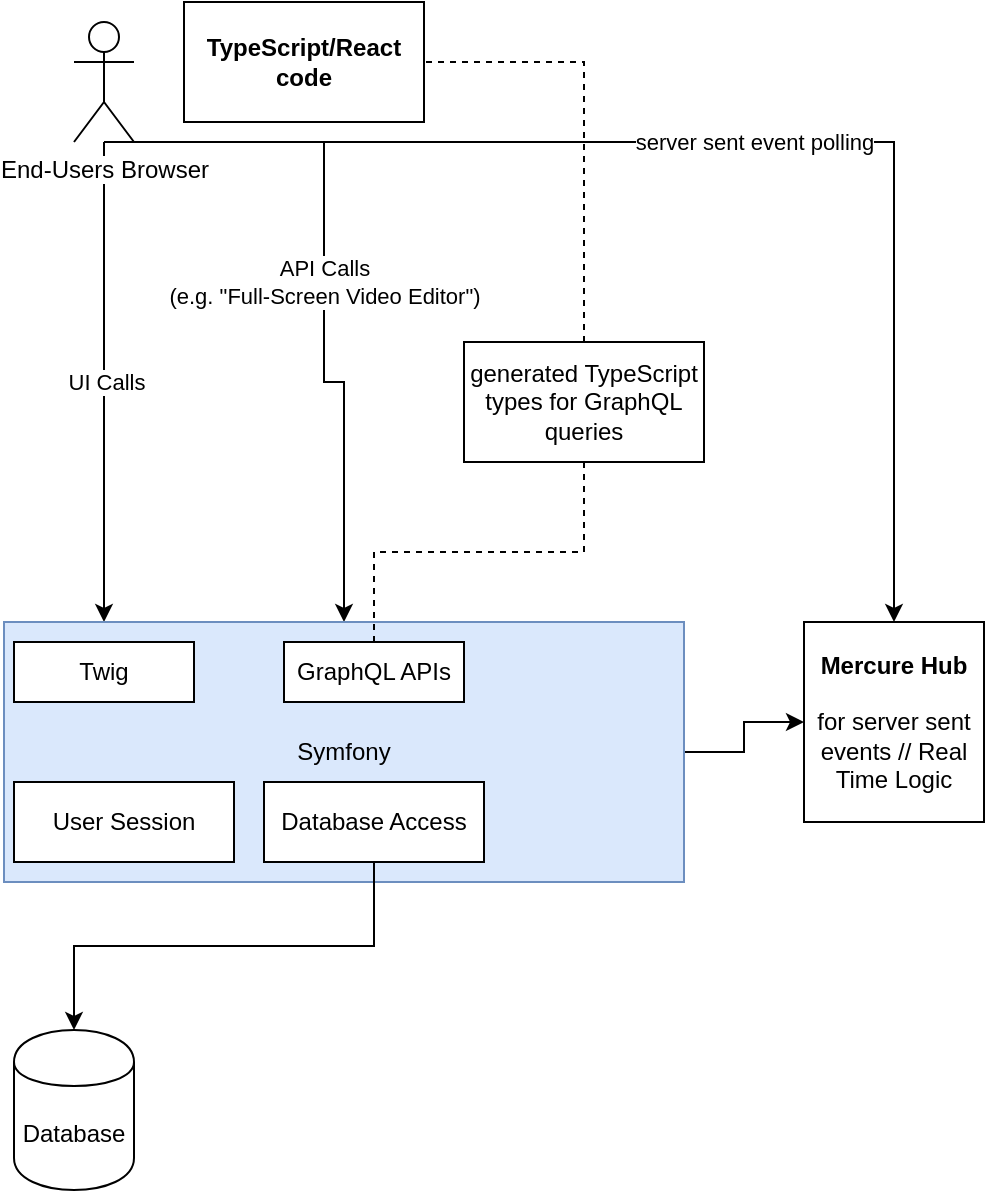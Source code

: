 <mxfile version="12.4.2" type="device" pages="1"><diagram id="bQyqVYaL0LM3ZbGs_QIp" name="Page-1"><mxGraphModel dx="1092" dy="989" grid="1" gridSize="10" guides="1" tooltips="1" connect="1" arrows="1" fold="1" page="1" pageScale="1" pageWidth="827" pageHeight="1169" math="0" shadow="0"><root><mxCell id="0"/><mxCell id="1" parent="0"/><mxCell id="HeSTdujk8OFzVHY8ihBS-5" value="UI Calls" style="edgeStyle=orthogonalEdgeStyle;rounded=0;orthogonalLoop=1;jettySize=auto;html=1;" parent="1" source="HeSTdujk8OFzVHY8ihBS-3" edge="1"><mxGeometry relative="1" as="geometry"><mxPoint x="300" y="340" as="targetPoint"/></mxGeometry></mxCell><mxCell id="HeSTdujk8OFzVHY8ihBS-7" value="API Calls&lt;br&gt;(e.g. &quot;Full-Screen Video Editor&quot;)" style="edgeStyle=orthogonalEdgeStyle;rounded=0;orthogonalLoop=1;jettySize=auto;html=1;" parent="1" target="HeSTdujk8OFzVHY8ihBS-6" edge="1"><mxGeometry relative="1" as="geometry"><mxPoint x="300" y="100" as="sourcePoint"/><Array as="points"><mxPoint x="410" y="100"/><mxPoint x="410" y="220"/><mxPoint x="420" y="220"/></Array></mxGeometry></mxCell><mxCell id="OM-QM2hfl7M9hEAY6cuP-9" value="server sent event polling" style="edgeStyle=orthogonalEdgeStyle;rounded=0;orthogonalLoop=1;jettySize=auto;html=1;exitX=1;exitY=1;exitDx=0;exitDy=0;exitPerimeter=0;" edge="1" parent="1" source="HeSTdujk8OFzVHY8ihBS-3" target="OM-QM2hfl7M9hEAY6cuP-7"><mxGeometry relative="1" as="geometry"><Array as="points"><mxPoint x="695" y="100"/></Array></mxGeometry></mxCell><mxCell id="HeSTdujk8OFzVHY8ihBS-3" value="End-Users Browser" style="shape=umlActor;verticalLabelPosition=bottom;labelBackgroundColor=#ffffff;verticalAlign=top;html=1;outlineConnect=0;" parent="1" vertex="1"><mxGeometry x="285" y="40" width="30" height="60" as="geometry"/></mxCell><mxCell id="OM-QM2hfl7M9hEAY6cuP-8" style="edgeStyle=orthogonalEdgeStyle;rounded=0;orthogonalLoop=1;jettySize=auto;html=1;" edge="1" parent="1" source="HeSTdujk8OFzVHY8ihBS-6" target="OM-QM2hfl7M9hEAY6cuP-7"><mxGeometry relative="1" as="geometry"/></mxCell><mxCell id="HeSTdujk8OFzVHY8ihBS-6" value="Symfony" style="rounded=0;whiteSpace=wrap;html=1;fillColor=#dae8fc;strokeColor=#6c8ebf;" parent="1" vertex="1"><mxGeometry x="250" y="340" width="340" height="130" as="geometry"/></mxCell><mxCell id="HeSTdujk8OFzVHY8ihBS-8" value="Database" style="shape=cylinder;whiteSpace=wrap;html=1;boundedLbl=1;backgroundOutline=1;" parent="1" vertex="1"><mxGeometry x="255" y="544" width="60" height="80" as="geometry"/></mxCell><mxCell id="HeSTdujk8OFzVHY8ihBS-10" value="User Session" style="rounded=0;whiteSpace=wrap;html=1;" parent="1" vertex="1"><mxGeometry x="255" y="420" width="110" height="40" as="geometry"/></mxCell><mxCell id="HeSTdujk8OFzVHY8ihBS-12" style="edgeStyle=orthogonalEdgeStyle;rounded=0;orthogonalLoop=1;jettySize=auto;html=1;exitX=0.5;exitY=1;exitDx=0;exitDy=0;" parent="1" source="HeSTdujk8OFzVHY8ihBS-11" target="HeSTdujk8OFzVHY8ihBS-8" edge="1"><mxGeometry relative="1" as="geometry"/></mxCell><mxCell id="HeSTdujk8OFzVHY8ihBS-11" value="Database Access" style="rounded=0;whiteSpace=wrap;html=1;" parent="1" vertex="1"><mxGeometry x="380" y="420" width="110" height="40" as="geometry"/></mxCell><mxCell id="OM-QM2hfl7M9hEAY6cuP-1" value="TypeScript/React code" style="rounded=0;whiteSpace=wrap;html=1;fontStyle=1" vertex="1" parent="1"><mxGeometry x="340" y="30" width="120" height="60" as="geometry"/></mxCell><mxCell id="OM-QM2hfl7M9hEAY6cuP-4" value="GraphQL APIs" style="rounded=0;whiteSpace=wrap;html=1;" vertex="1" parent="1"><mxGeometry x="390" y="350" width="90" height="30" as="geometry"/></mxCell><mxCell id="OM-QM2hfl7M9hEAY6cuP-10" style="edgeStyle=orthogonalEdgeStyle;rounded=0;orthogonalLoop=1;jettySize=auto;html=1;endArrow=none;endFill=0;dashed=1;" edge="1" parent="1" source="OM-QM2hfl7M9hEAY6cuP-5" target="OM-QM2hfl7M9hEAY6cuP-4"><mxGeometry relative="1" as="geometry"/></mxCell><mxCell id="OM-QM2hfl7M9hEAY6cuP-11" style="edgeStyle=orthogonalEdgeStyle;rounded=0;orthogonalLoop=1;jettySize=auto;html=1;exitX=0.5;exitY=0;exitDx=0;exitDy=0;entryX=1;entryY=0.5;entryDx=0;entryDy=0;dashed=1;endArrow=none;endFill=0;" edge="1" parent="1" source="OM-QM2hfl7M9hEAY6cuP-5" target="OM-QM2hfl7M9hEAY6cuP-1"><mxGeometry relative="1" as="geometry"/></mxCell><mxCell id="OM-QM2hfl7M9hEAY6cuP-5" value="generated TypeScript types for GraphQL queries" style="rounded=0;whiteSpace=wrap;html=1;" vertex="1" parent="1"><mxGeometry x="480" y="200" width="120" height="60" as="geometry"/></mxCell><mxCell id="OM-QM2hfl7M9hEAY6cuP-6" value="Twig" style="rounded=0;whiteSpace=wrap;html=1;" vertex="1" parent="1"><mxGeometry x="255" y="350" width="90" height="30" as="geometry"/></mxCell><mxCell id="OM-QM2hfl7M9hEAY6cuP-7" value="&lt;b&gt;Mercure Hub&lt;/b&gt;&lt;br&gt;&lt;br&gt;for server sent events // Real Time Logic" style="rounded=0;whiteSpace=wrap;html=1;" vertex="1" parent="1"><mxGeometry x="650" y="340" width="90" height="100" as="geometry"/></mxCell></root></mxGraphModel></diagram></mxfile>